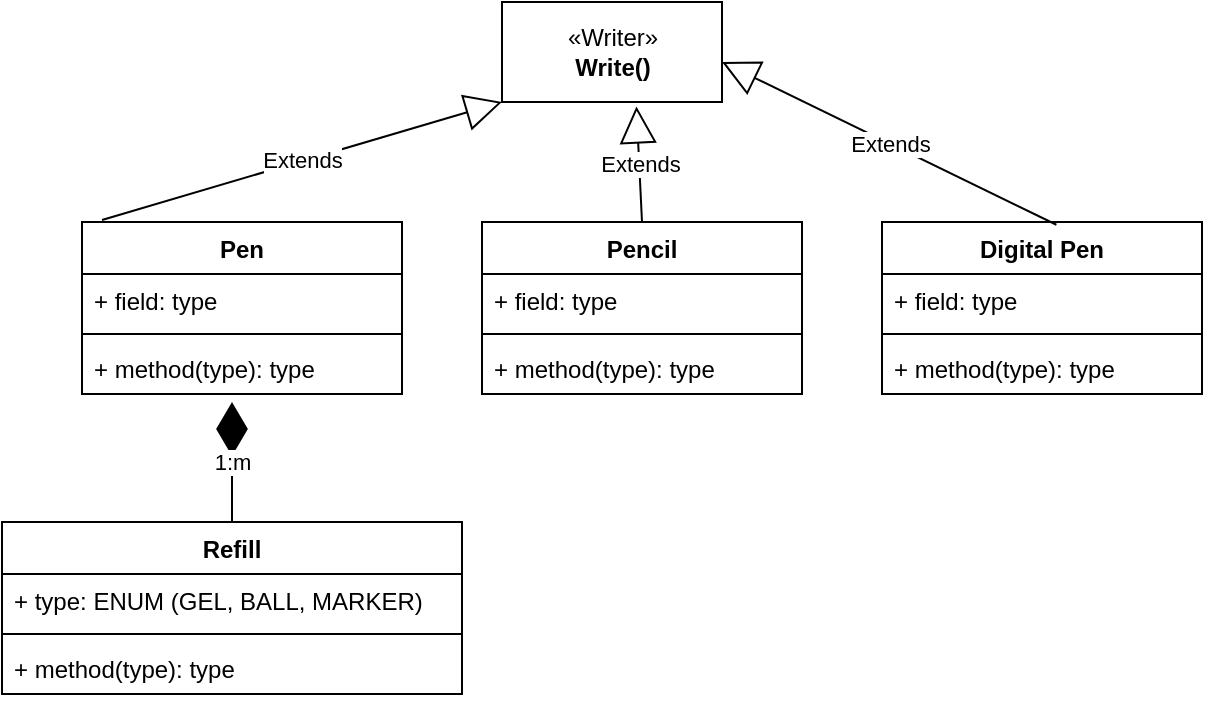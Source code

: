 <mxfile version="17.0.0" type="github">
  <diagram id="C5WNU5MnRs3EXN2Q1FsR" name="Page-1">
    <mxGraphModel dx="1038" dy="579" grid="1" gridSize="10" guides="1" tooltips="1" connect="1" arrows="1" fold="1" page="1" pageScale="1" pageWidth="850" pageHeight="1100" math="0" shadow="0">
      <root>
        <mxCell id="0" />
        <mxCell id="1" parent="0" />
        <mxCell id="yJuPsX9LXoBRAd64x-TJ-1" value="«Writer»&lt;br&gt;&lt;b&gt;Write()&lt;/b&gt;" style="html=1;" vertex="1" parent="1">
          <mxGeometry x="290" y="50" width="110" height="50" as="geometry" />
        </mxCell>
        <mxCell id="yJuPsX9LXoBRAd64x-TJ-2" value="Pen" style="swimlane;fontStyle=1;align=center;verticalAlign=top;childLayout=stackLayout;horizontal=1;startSize=26;horizontalStack=0;resizeParent=1;resizeParentMax=0;resizeLast=0;collapsible=1;marginBottom=0;" vertex="1" parent="1">
          <mxGeometry x="80" y="160" width="160" height="86" as="geometry" />
        </mxCell>
        <mxCell id="yJuPsX9LXoBRAd64x-TJ-3" value="+ field: type" style="text;strokeColor=none;fillColor=none;align=left;verticalAlign=top;spacingLeft=4;spacingRight=4;overflow=hidden;rotatable=0;points=[[0,0.5],[1,0.5]];portConstraint=eastwest;" vertex="1" parent="yJuPsX9LXoBRAd64x-TJ-2">
          <mxGeometry y="26" width="160" height="26" as="geometry" />
        </mxCell>
        <mxCell id="yJuPsX9LXoBRAd64x-TJ-4" value="" style="line;strokeWidth=1;fillColor=none;align=left;verticalAlign=middle;spacingTop=-1;spacingLeft=3;spacingRight=3;rotatable=0;labelPosition=right;points=[];portConstraint=eastwest;" vertex="1" parent="yJuPsX9LXoBRAd64x-TJ-2">
          <mxGeometry y="52" width="160" height="8" as="geometry" />
        </mxCell>
        <mxCell id="yJuPsX9LXoBRAd64x-TJ-5" value="+ method(type): type" style="text;strokeColor=none;fillColor=none;align=left;verticalAlign=top;spacingLeft=4;spacingRight=4;overflow=hidden;rotatable=0;points=[[0,0.5],[1,0.5]];portConstraint=eastwest;" vertex="1" parent="yJuPsX9LXoBRAd64x-TJ-2">
          <mxGeometry y="60" width="160" height="26" as="geometry" />
        </mxCell>
        <mxCell id="yJuPsX9LXoBRAd64x-TJ-6" value="Pencil" style="swimlane;fontStyle=1;align=center;verticalAlign=top;childLayout=stackLayout;horizontal=1;startSize=26;horizontalStack=0;resizeParent=1;resizeParentMax=0;resizeLast=0;collapsible=1;marginBottom=0;" vertex="1" parent="1">
          <mxGeometry x="280" y="160" width="160" height="86" as="geometry" />
        </mxCell>
        <mxCell id="yJuPsX9LXoBRAd64x-TJ-7" value="+ field: type" style="text;strokeColor=none;fillColor=none;align=left;verticalAlign=top;spacingLeft=4;spacingRight=4;overflow=hidden;rotatable=0;points=[[0,0.5],[1,0.5]];portConstraint=eastwest;" vertex="1" parent="yJuPsX9LXoBRAd64x-TJ-6">
          <mxGeometry y="26" width="160" height="26" as="geometry" />
        </mxCell>
        <mxCell id="yJuPsX9LXoBRAd64x-TJ-8" value="" style="line;strokeWidth=1;fillColor=none;align=left;verticalAlign=middle;spacingTop=-1;spacingLeft=3;spacingRight=3;rotatable=0;labelPosition=right;points=[];portConstraint=eastwest;" vertex="1" parent="yJuPsX9LXoBRAd64x-TJ-6">
          <mxGeometry y="52" width="160" height="8" as="geometry" />
        </mxCell>
        <mxCell id="yJuPsX9LXoBRAd64x-TJ-9" value="+ method(type): type" style="text;strokeColor=none;fillColor=none;align=left;verticalAlign=top;spacingLeft=4;spacingRight=4;overflow=hidden;rotatable=0;points=[[0,0.5],[1,0.5]];portConstraint=eastwest;" vertex="1" parent="yJuPsX9LXoBRAd64x-TJ-6">
          <mxGeometry y="60" width="160" height="26" as="geometry" />
        </mxCell>
        <mxCell id="yJuPsX9LXoBRAd64x-TJ-15" value="Digital Pen" style="swimlane;fontStyle=1;align=center;verticalAlign=top;childLayout=stackLayout;horizontal=1;startSize=26;horizontalStack=0;resizeParent=1;resizeParentMax=0;resizeLast=0;collapsible=1;marginBottom=0;" vertex="1" parent="1">
          <mxGeometry x="480" y="160" width="160" height="86" as="geometry" />
        </mxCell>
        <mxCell id="yJuPsX9LXoBRAd64x-TJ-16" value="+ field: type" style="text;strokeColor=none;fillColor=none;align=left;verticalAlign=top;spacingLeft=4;spacingRight=4;overflow=hidden;rotatable=0;points=[[0,0.5],[1,0.5]];portConstraint=eastwest;" vertex="1" parent="yJuPsX9LXoBRAd64x-TJ-15">
          <mxGeometry y="26" width="160" height="26" as="geometry" />
        </mxCell>
        <mxCell id="yJuPsX9LXoBRAd64x-TJ-17" value="" style="line;strokeWidth=1;fillColor=none;align=left;verticalAlign=middle;spacingTop=-1;spacingLeft=3;spacingRight=3;rotatable=0;labelPosition=right;points=[];portConstraint=eastwest;" vertex="1" parent="yJuPsX9LXoBRAd64x-TJ-15">
          <mxGeometry y="52" width="160" height="8" as="geometry" />
        </mxCell>
        <mxCell id="yJuPsX9LXoBRAd64x-TJ-18" value="+ method(type): type" style="text;strokeColor=none;fillColor=none;align=left;verticalAlign=top;spacingLeft=4;spacingRight=4;overflow=hidden;rotatable=0;points=[[0,0.5],[1,0.5]];portConstraint=eastwest;" vertex="1" parent="yJuPsX9LXoBRAd64x-TJ-15">
          <mxGeometry y="60" width="160" height="26" as="geometry" />
        </mxCell>
        <mxCell id="yJuPsX9LXoBRAd64x-TJ-19" value="Extends" style="endArrow=block;endSize=16;endFill=0;html=1;rounded=0;entryX=0;entryY=1;entryDx=0;entryDy=0;" edge="1" parent="1" target="yJuPsX9LXoBRAd64x-TJ-1">
          <mxGeometry width="160" relative="1" as="geometry">
            <mxPoint x="90" y="159" as="sourcePoint" />
            <mxPoint x="250" y="159" as="targetPoint" />
          </mxGeometry>
        </mxCell>
        <mxCell id="yJuPsX9LXoBRAd64x-TJ-20" value="Extends" style="endArrow=block;endSize=16;endFill=0;html=1;rounded=0;entryX=0.611;entryY=1.044;entryDx=0;entryDy=0;exitX=0.5;exitY=0;exitDx=0;exitDy=0;entryPerimeter=0;" edge="1" parent="1" source="yJuPsX9LXoBRAd64x-TJ-6" target="yJuPsX9LXoBRAd64x-TJ-1">
          <mxGeometry width="160" relative="1" as="geometry">
            <mxPoint x="170" y="160" as="sourcePoint" />
            <mxPoint x="370" y="101" as="targetPoint" />
          </mxGeometry>
        </mxCell>
        <mxCell id="yJuPsX9LXoBRAd64x-TJ-22" value="Extends" style="endArrow=block;endSize=16;endFill=0;html=1;rounded=0;entryX=1;entryY=1;entryDx=0;entryDy=0;exitX=0.545;exitY=0.016;exitDx=0;exitDy=0;exitPerimeter=0;" edge="1" parent="1" source="yJuPsX9LXoBRAd64x-TJ-15">
          <mxGeometry width="160" relative="1" as="geometry">
            <mxPoint x="560" y="140" as="sourcePoint" />
            <mxPoint x="400" y="80" as="targetPoint" />
          </mxGeometry>
        </mxCell>
        <mxCell id="yJuPsX9LXoBRAd64x-TJ-23" value="Refill" style="swimlane;fontStyle=1;align=center;verticalAlign=top;childLayout=stackLayout;horizontal=1;startSize=26;horizontalStack=0;resizeParent=1;resizeParentMax=0;resizeLast=0;collapsible=1;marginBottom=0;" vertex="1" parent="1">
          <mxGeometry x="40" y="310" width="230" height="86" as="geometry" />
        </mxCell>
        <mxCell id="yJuPsX9LXoBRAd64x-TJ-24" value="+ type: ENUM (GEL, BALL, MARKER)" style="text;strokeColor=none;fillColor=none;align=left;verticalAlign=top;spacingLeft=4;spacingRight=4;overflow=hidden;rotatable=0;points=[[0,0.5],[1,0.5]];portConstraint=eastwest;" vertex="1" parent="yJuPsX9LXoBRAd64x-TJ-23">
          <mxGeometry y="26" width="230" height="26" as="geometry" />
        </mxCell>
        <mxCell id="yJuPsX9LXoBRAd64x-TJ-25" value="" style="line;strokeWidth=1;fillColor=none;align=left;verticalAlign=middle;spacingTop=-1;spacingLeft=3;spacingRight=3;rotatable=0;labelPosition=right;points=[];portConstraint=eastwest;" vertex="1" parent="yJuPsX9LXoBRAd64x-TJ-23">
          <mxGeometry y="52" width="230" height="8" as="geometry" />
        </mxCell>
        <mxCell id="yJuPsX9LXoBRAd64x-TJ-26" value="+ method(type): type" style="text;strokeColor=none;fillColor=none;align=left;verticalAlign=top;spacingLeft=4;spacingRight=4;overflow=hidden;rotatable=0;points=[[0,0.5],[1,0.5]];portConstraint=eastwest;" vertex="1" parent="yJuPsX9LXoBRAd64x-TJ-23">
          <mxGeometry y="60" width="230" height="26" as="geometry" />
        </mxCell>
        <mxCell id="yJuPsX9LXoBRAd64x-TJ-27" value="1:m" style="endArrow=diamondThin;endFill=1;endSize=24;html=1;rounded=0;exitX=0.5;exitY=0;exitDx=0;exitDy=0;" edge="1" parent="1" source="yJuPsX9LXoBRAd64x-TJ-23">
          <mxGeometry width="160" relative="1" as="geometry">
            <mxPoint x="20" y="250" as="sourcePoint" />
            <mxPoint x="155" y="250" as="targetPoint" />
            <Array as="points" />
          </mxGeometry>
        </mxCell>
      </root>
    </mxGraphModel>
  </diagram>
</mxfile>
